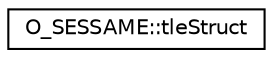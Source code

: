 digraph "Graphical Class Hierarchy"
{
 // LATEX_PDF_SIZE
  edge [fontname="Helvetica",fontsize="10",labelfontname="Helvetica",labelfontsize="10"];
  node [fontname="Helvetica",fontsize="10",shape=record];
  rankdir="LR";
  Node0 [label="O_SESSAME::tleStruct",height=0.2,width=0.4,color="black", fillcolor="white", style="filled",URL="$structO__SESSAME_1_1tleStruct.html",tooltip=" "];
}
